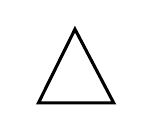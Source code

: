 \definecolor{cffffff}{RGB}{255,255,255}


\begin{tikzpicture}[y=0.80pt,x=0.80pt,yscale=-1, inner sep=0pt, outer sep=0pt]
  \path[draw=black,fill=cffffff,line width=1.120pt] (17.5,1.0) --
    (35.0,34.3) -- (1.0,34.3) -- cycle;

\end{tikzpicture}

